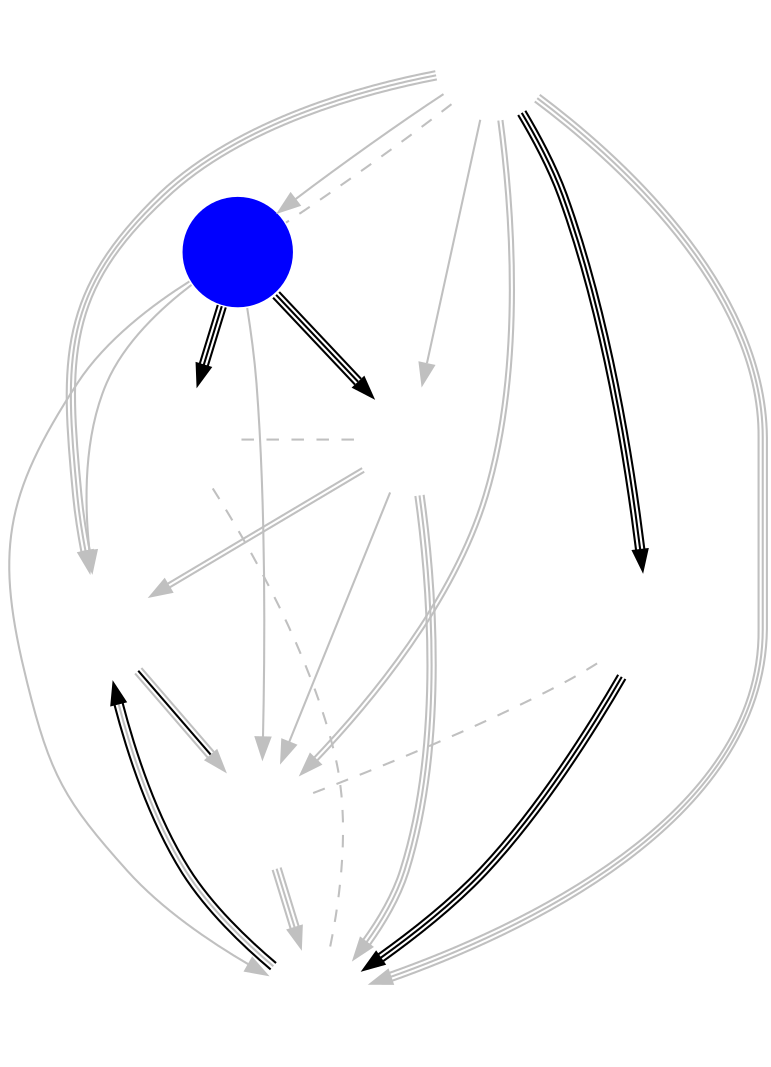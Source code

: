 digraph EU {
	node [shape=circle fixedsize=true width=.75 label="" color="white"];
	imagepath="logos/";
	TL	[ image="liquid.png" style="filled" fillcolor="blue" ];
	FNC	[ image="fnatic.png" ];
	TRC	[ image="tricked.png" ];
	PD	[ image="playing-ducks.png" ];
	EXP	[ image="expert.png" ];
	DIG	[ image="dignitas.png" ];
	ZE	[ image="zealots.png" ];
	TGG	[ image="team-good-guys.png" ];

	/* Phase 1 Aggregates */
	FNC	->	TL	[ color="gray" ]
	TL	->	TRC	[ color="gray" ]
	TL	->	PD	[ color="gray" ]
	TL	->	EXP	[ color="gray" ]
//	TL	->	DIG	[ color="gray" ]
	FNC	->	TRC	[ color="gray:gray:gray" ]
	FNC	->	PD	[ color="gray:gray:gray" ]
	FNC	->	EXP	[ color="gray:gray" ]
	FNC	->	DIG	[ color="gray" ]
//	TRC	->	PD	[ color="gray" ]
//	EXP	->	TRC	[ color="gray" ]
	DIG	->	TRC	[ color="gray:gray" ]
	EXP	->	PD	[ color="gray:gray:gray" ]
	DIG	->	PD	[ color="gray:gray:gray" ]
	DIG	->	EXP	[ color="gray" ]

	/* Week 1 */
	TRC	->	EXP	[ color="gray:black:gray" ]
	ZE	->	PD	[ color="black:black:black" ]
	PD	->	TRC	[ color="black:gray:black" ]
	TL	->	TGG	[ color="black:black:black" ]
	FNC	->	ZE	[ color="black:black:black" ]
	TL	->	DIG	[ color="black:black:black" ]

	edge [ color="gray" dir="none" constraint="false" style="dashed"]

	/* Week 2 */
	FNC	->	TL
	DIG	->	TGG
	EXP	->	ZE
	PD	->	TGG
}
